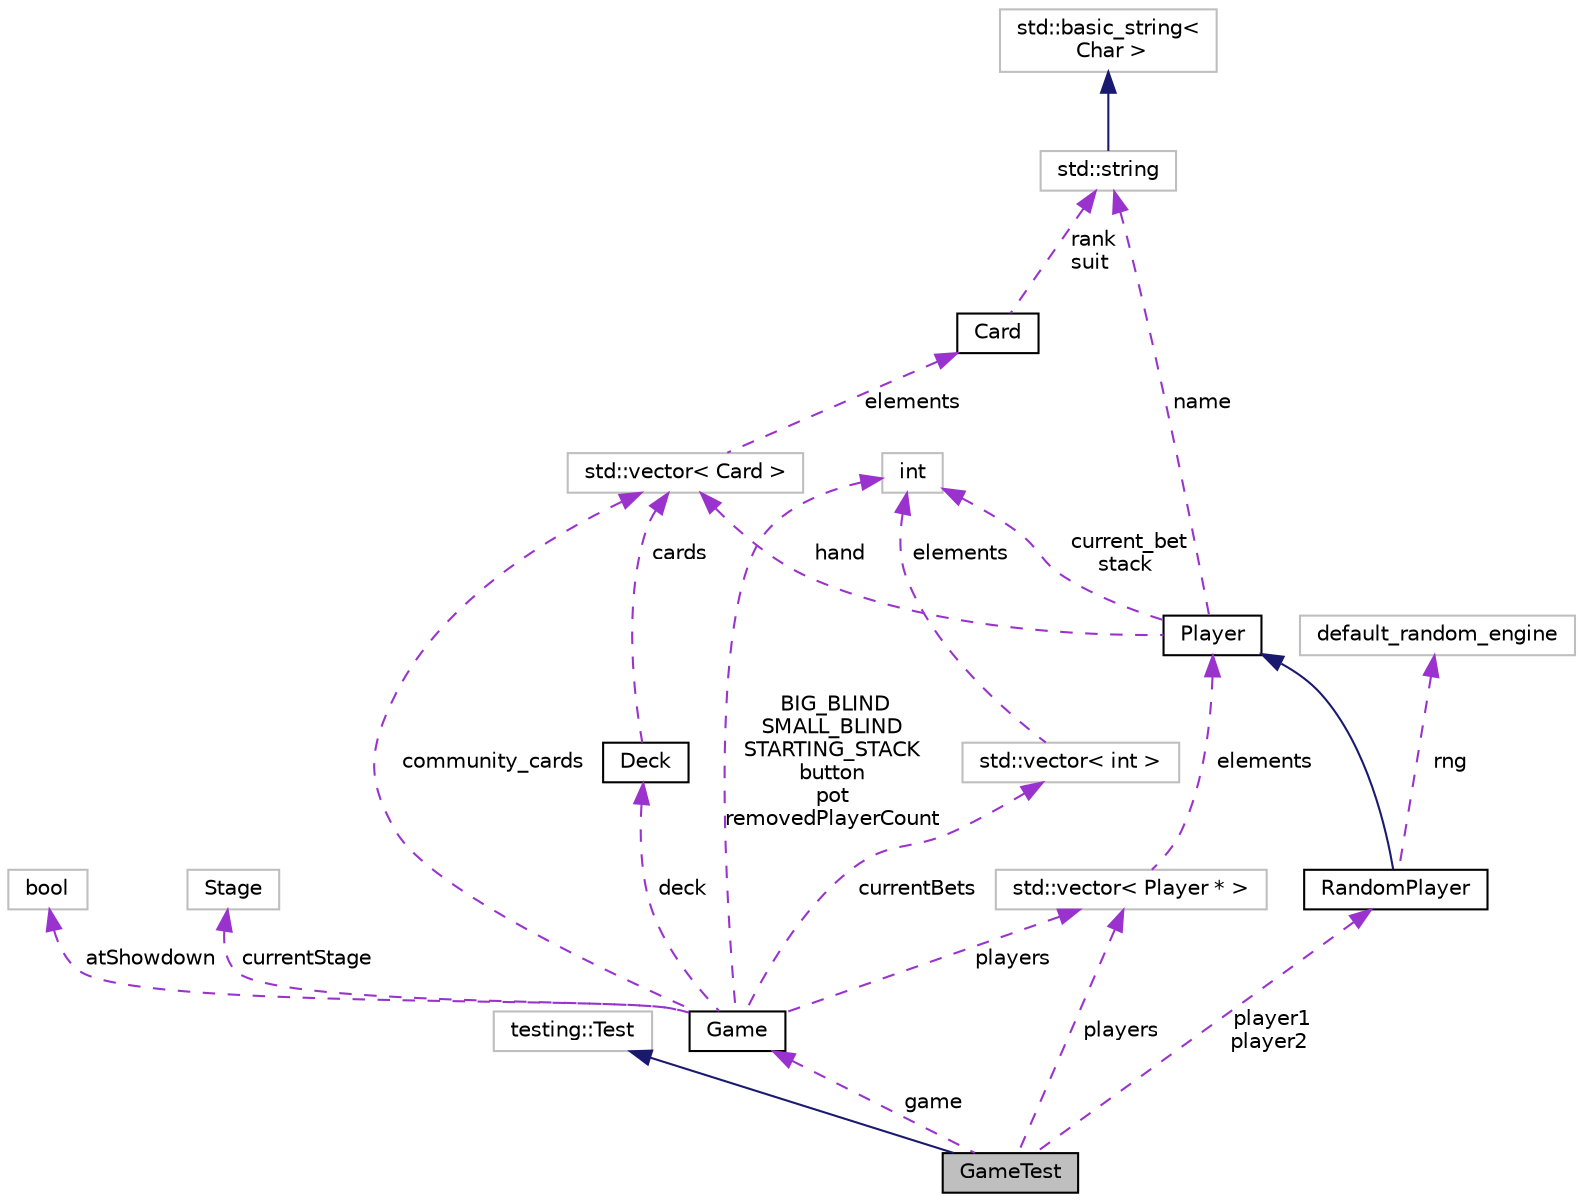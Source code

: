 digraph "GameTest"
{
 // INTERACTIVE_SVG=YES
 // LATEX_PDF_SIZE
  edge [fontname="Helvetica",fontsize="10",labelfontname="Helvetica",labelfontsize="10"];
  node [fontname="Helvetica",fontsize="10",shape=record];
  Node1 [label="GameTest",height=0.2,width=0.4,color="black", fillcolor="grey75", style="filled", fontcolor="black",tooltip=" "];
  Node2 -> Node1 [dir="back",color="midnightblue",fontsize="10",style="solid",fontname="Helvetica"];
  Node2 [label="testing::Test",height=0.2,width=0.4,color="grey75", fillcolor="white", style="filled",tooltip=" "];
  Node3 -> Node1 [dir="back",color="darkorchid3",fontsize="10",style="dashed",label=" players" ,fontname="Helvetica"];
  Node3 [label="std::vector\< Player * \>",height=0.2,width=0.4,color="grey75", fillcolor="white", style="filled",tooltip=" "];
  Node4 -> Node3 [dir="back",color="darkorchid3",fontsize="10",style="dashed",label=" elements" ,fontname="Helvetica"];
  Node4 [label="Player",height=0.2,width=0.4,color="black", fillcolor="white", style="filled",URL="$class_player.html",tooltip="Represents a player in the poker game."];
  Node5 -> Node4 [dir="back",color="darkorchid3",fontsize="10",style="dashed",label=" hand" ,fontname="Helvetica"];
  Node5 [label="std::vector\< Card \>",height=0.2,width=0.4,color="grey75", fillcolor="white", style="filled",tooltip=" "];
  Node6 -> Node5 [dir="back",color="darkorchid3",fontsize="10",style="dashed",label=" elements" ,fontname="Helvetica"];
  Node6 [label="Card",height=0.2,width=0.4,color="black", fillcolor="white", style="filled",URL="$class_card.html",tooltip="Represents a single card in a deck of cards. Each card has a suit and a rank."];
  Node7 -> Node6 [dir="back",color="darkorchid3",fontsize="10",style="dashed",label=" rank\nsuit" ,fontname="Helvetica"];
  Node7 [label="std::string",height=0.2,width=0.4,color="grey75", fillcolor="white", style="filled",tooltip=" "];
  Node8 -> Node7 [dir="back",color="midnightblue",fontsize="10",style="solid",fontname="Helvetica"];
  Node8 [label="std::basic_string\<\l Char \>",height=0.2,width=0.4,color="grey75", fillcolor="white", style="filled",tooltip=" "];
  Node9 -> Node4 [dir="back",color="darkorchid3",fontsize="10",style="dashed",label=" current_bet\nstack" ,fontname="Helvetica"];
  Node9 [label="int",height=0.2,width=0.4,color="grey75", fillcolor="white", style="filled",tooltip=" "];
  Node7 -> Node4 [dir="back",color="darkorchid3",fontsize="10",style="dashed",label=" name" ,fontname="Helvetica"];
  Node10 -> Node1 [dir="back",color="darkorchid3",fontsize="10",style="dashed",label=" game" ,fontname="Helvetica"];
  Node10 [label="Game",height=0.2,width=0.4,color="black", fillcolor="white", style="filled",URL="$class_game.html",tooltip="Manages the state and flow of a poker game."];
  Node3 -> Node10 [dir="back",color="darkorchid3",fontsize="10",style="dashed",label=" players" ,fontname="Helvetica"];
  Node5 -> Node10 [dir="back",color="darkorchid3",fontsize="10",style="dashed",label=" community_cards" ,fontname="Helvetica"];
  Node11 -> Node10 [dir="back",color="darkorchid3",fontsize="10",style="dashed",label=" deck" ,fontname="Helvetica"];
  Node11 [label="Deck",height=0.2,width=0.4,color="black", fillcolor="white", style="filled",URL="$class_deck.html",tooltip="Represents a deck of playing cards, providing functionality to shuffle, deal, and manage the deck."];
  Node5 -> Node11 [dir="back",color="darkorchid3",fontsize="10",style="dashed",label=" cards" ,fontname="Helvetica"];
  Node9 -> Node10 [dir="back",color="darkorchid3",fontsize="10",style="dashed",label=" BIG_BLIND\nSMALL_BLIND\nSTARTING_STACK\nbutton\npot\nremovedPlayerCount" ,fontname="Helvetica"];
  Node12 -> Node10 [dir="back",color="darkorchid3",fontsize="10",style="dashed",label=" atShowdown" ,fontname="Helvetica"];
  Node12 [label="bool",height=0.2,width=0.4,color="grey75", fillcolor="white", style="filled",tooltip=" "];
  Node13 -> Node10 [dir="back",color="darkorchid3",fontsize="10",style="dashed",label=" currentStage" ,fontname="Helvetica"];
  Node13 [label="Stage",height=0.2,width=0.4,color="grey75", fillcolor="white", style="filled",tooltip=" "];
  Node14 -> Node10 [dir="back",color="darkorchid3",fontsize="10",style="dashed",label=" currentBets" ,fontname="Helvetica"];
  Node14 [label="std::vector\< int \>",height=0.2,width=0.4,color="grey75", fillcolor="white", style="filled",tooltip=" "];
  Node9 -> Node14 [dir="back",color="darkorchid3",fontsize="10",style="dashed",label=" elements" ,fontname="Helvetica"];
  Node15 -> Node1 [dir="back",color="darkorchid3",fontsize="10",style="dashed",label=" player1\nplayer2" ,fontname="Helvetica"];
  Node15 [label="RandomPlayer",height=0.2,width=0.4,color="black", fillcolor="white", style="filled",URL="$class_random_player.html",tooltip=" "];
  Node4 -> Node15 [dir="back",color="midnightblue",fontsize="10",style="solid",fontname="Helvetica"];
  Node16 -> Node15 [dir="back",color="darkorchid3",fontsize="10",style="dashed",label=" rng" ,fontname="Helvetica"];
  Node16 [label="default_random_engine",height=0.2,width=0.4,color="grey75", fillcolor="white", style="filled",tooltip=" "];
}
